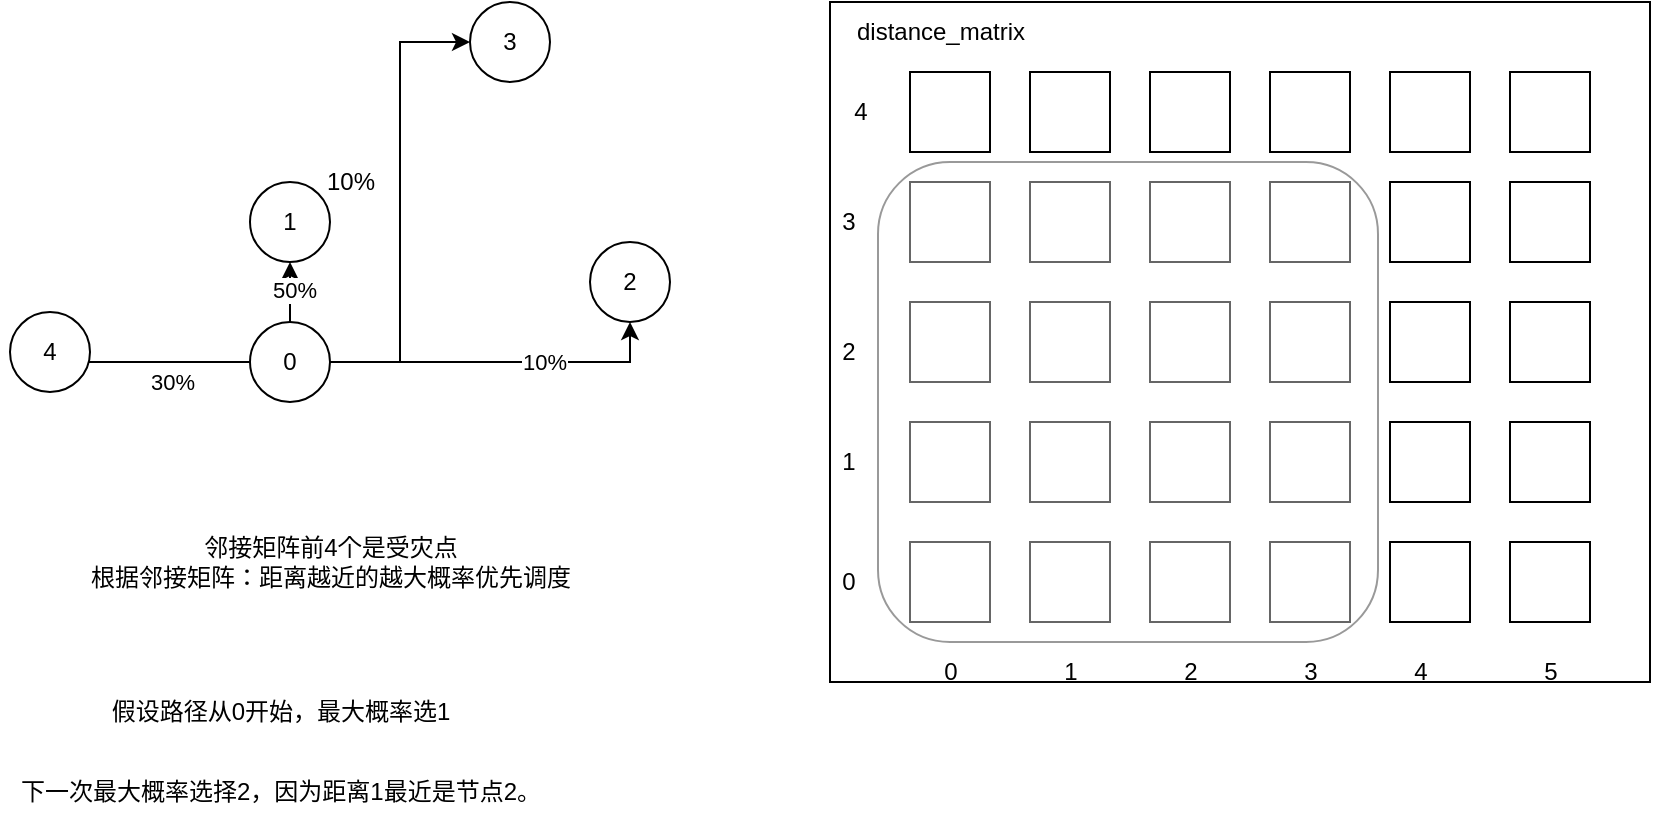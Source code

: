 <mxfile version="21.1.8" type="github">
  <diagram name="第 1 页" id="yvMRvvzwFBnm490DFMN7">
    <mxGraphModel dx="724" dy="385" grid="1" gridSize="10" guides="1" tooltips="1" connect="1" arrows="1" fold="1" page="1" pageScale="1" pageWidth="827" pageHeight="1169" math="0" shadow="0">
      <root>
        <mxCell id="0" />
        <mxCell id="1" parent="0" />
        <mxCell id="Mk_51du70GMUBHQP6ZVv-5" value="2" style="ellipse;whiteSpace=wrap;html=1;" parent="1" vertex="1">
          <mxGeometry x="300" y="140" width="40" height="40" as="geometry" />
        </mxCell>
        <mxCell id="Mk_51du70GMUBHQP6ZVv-6" value="1" style="ellipse;whiteSpace=wrap;html=1;" parent="1" vertex="1">
          <mxGeometry x="130" y="110" width="40" height="40" as="geometry" />
        </mxCell>
        <mxCell id="Mk_51du70GMUBHQP6ZVv-11" style="edgeStyle=orthogonalEdgeStyle;rounded=0;orthogonalLoop=1;jettySize=auto;html=1;entryX=0.5;entryY=1;entryDx=0;entryDy=0;" parent="1" source="Mk_51du70GMUBHQP6ZVv-7" target="Mk_51du70GMUBHQP6ZVv-6" edge="1">
          <mxGeometry relative="1" as="geometry">
            <mxPoint x="110" y="120" as="targetPoint" />
            <Array as="points" />
          </mxGeometry>
        </mxCell>
        <mxCell id="Mk_51du70GMUBHQP6ZVv-13" value="50%" style="edgeLabel;html=1;align=center;verticalAlign=middle;resizable=0;points=[];" parent="Mk_51du70GMUBHQP6ZVv-11" vertex="1" connectable="0">
          <mxGeometry x="-0.353" y="-2" relative="1" as="geometry">
            <mxPoint as="offset" />
          </mxGeometry>
        </mxCell>
        <mxCell id="Mk_51du70GMUBHQP6ZVv-12" style="edgeStyle=orthogonalEdgeStyle;rounded=0;orthogonalLoop=1;jettySize=auto;html=1;entryX=1;entryY=1;entryDx=0;entryDy=0;" parent="1" source="Mk_51du70GMUBHQP6ZVv-7" target="Mk_51du70GMUBHQP6ZVv-9" edge="1">
          <mxGeometry relative="1" as="geometry">
            <Array as="points">
              <mxPoint x="44" y="200" />
            </Array>
          </mxGeometry>
        </mxCell>
        <mxCell id="Mk_51du70GMUBHQP6ZVv-16" value="30%&lt;br&gt;" style="edgeLabel;html=1;align=center;verticalAlign=middle;resizable=0;points=[];" parent="Mk_51du70GMUBHQP6ZVv-12" vertex="1" connectable="0">
          <mxGeometry x="0.131" y="2" relative="1" as="geometry">
            <mxPoint x="14" y="8" as="offset" />
          </mxGeometry>
        </mxCell>
        <mxCell id="Mk_51du70GMUBHQP6ZVv-14" style="edgeStyle=orthogonalEdgeStyle;rounded=0;orthogonalLoop=1;jettySize=auto;html=1;entryX=0;entryY=0.5;entryDx=0;entryDy=0;" parent="1" source="Mk_51du70GMUBHQP6ZVv-7" target="Mk_51du70GMUBHQP6ZVv-8" edge="1">
          <mxGeometry relative="1" as="geometry" />
        </mxCell>
        <mxCell id="Mk_51du70GMUBHQP6ZVv-17" style="edgeStyle=orthogonalEdgeStyle;rounded=0;orthogonalLoop=1;jettySize=auto;html=1;entryX=0.5;entryY=1;entryDx=0;entryDy=0;" parent="1" source="Mk_51du70GMUBHQP6ZVv-7" target="Mk_51du70GMUBHQP6ZVv-5" edge="1">
          <mxGeometry relative="1" as="geometry" />
        </mxCell>
        <mxCell id="Mk_51du70GMUBHQP6ZVv-18" value="10%" style="edgeLabel;html=1;align=center;verticalAlign=middle;resizable=0;points=[];" parent="Mk_51du70GMUBHQP6ZVv-17" vertex="1" connectable="0">
          <mxGeometry x="0.25" relative="1" as="geometry">
            <mxPoint as="offset" />
          </mxGeometry>
        </mxCell>
        <mxCell id="Mk_51du70GMUBHQP6ZVv-7" value="0" style="ellipse;whiteSpace=wrap;html=1;" parent="1" vertex="1">
          <mxGeometry x="130" y="180" width="40" height="40" as="geometry" />
        </mxCell>
        <mxCell id="Mk_51du70GMUBHQP6ZVv-8" value="3" style="ellipse;whiteSpace=wrap;html=1;" parent="1" vertex="1">
          <mxGeometry x="240" y="20" width="40" height="40" as="geometry" />
        </mxCell>
        <mxCell id="Mk_51du70GMUBHQP6ZVv-9" value="4" style="ellipse;whiteSpace=wrap;html=1;" parent="1" vertex="1">
          <mxGeometry x="10" y="175" width="40" height="40" as="geometry" />
        </mxCell>
        <mxCell id="Mk_51du70GMUBHQP6ZVv-15" value="10%" style="text;html=1;align=center;verticalAlign=middle;resizable=0;points=[];autosize=1;strokeColor=none;fillColor=none;" parent="1" vertex="1">
          <mxGeometry x="155" y="95" width="50" height="30" as="geometry" />
        </mxCell>
        <mxCell id="Mk_51du70GMUBHQP6ZVv-19" value="" style="rounded=0;whiteSpace=wrap;html=1;" parent="1" vertex="1">
          <mxGeometry x="420" y="20" width="410" height="340" as="geometry" />
        </mxCell>
        <mxCell id="Mk_51du70GMUBHQP6ZVv-20" value="" style="rounded=0;whiteSpace=wrap;html=1;" parent="1" vertex="1">
          <mxGeometry x="460" y="290" width="40" height="40" as="geometry" />
        </mxCell>
        <mxCell id="Mk_51du70GMUBHQP6ZVv-22" value="" style="rounded=0;whiteSpace=wrap;html=1;" parent="1" vertex="1">
          <mxGeometry x="520" y="290" width="40" height="40" as="geometry" />
        </mxCell>
        <mxCell id="Mk_51du70GMUBHQP6ZVv-23" value="" style="rounded=0;whiteSpace=wrap;html=1;" parent="1" vertex="1">
          <mxGeometry x="580" y="290" width="40" height="40" as="geometry" />
        </mxCell>
        <mxCell id="Mk_51du70GMUBHQP6ZVv-24" value="" style="rounded=0;whiteSpace=wrap;html=1;" parent="1" vertex="1">
          <mxGeometry x="640" y="290" width="40" height="40" as="geometry" />
        </mxCell>
        <mxCell id="Mk_51du70GMUBHQP6ZVv-25" value="" style="rounded=0;whiteSpace=wrap;html=1;" parent="1" vertex="1">
          <mxGeometry x="700" y="290" width="40" height="40" as="geometry" />
        </mxCell>
        <mxCell id="Mk_51du70GMUBHQP6ZVv-26" value="" style="rounded=0;whiteSpace=wrap;html=1;" parent="1" vertex="1">
          <mxGeometry x="760" y="290" width="40" height="40" as="geometry" />
        </mxCell>
        <mxCell id="Mk_51du70GMUBHQP6ZVv-29" value="" style="rounded=0;whiteSpace=wrap;html=1;" parent="1" vertex="1">
          <mxGeometry x="460" y="230" width="40" height="40" as="geometry" />
        </mxCell>
        <mxCell id="Mk_51du70GMUBHQP6ZVv-30" value="" style="rounded=0;whiteSpace=wrap;html=1;" parent="1" vertex="1">
          <mxGeometry x="520" y="230" width="40" height="40" as="geometry" />
        </mxCell>
        <mxCell id="Mk_51du70GMUBHQP6ZVv-31" value="" style="rounded=0;whiteSpace=wrap;html=1;" parent="1" vertex="1">
          <mxGeometry x="580" y="230" width="40" height="40" as="geometry" />
        </mxCell>
        <mxCell id="Mk_51du70GMUBHQP6ZVv-32" value="" style="rounded=0;whiteSpace=wrap;html=1;" parent="1" vertex="1">
          <mxGeometry x="640" y="230" width="40" height="40" as="geometry" />
        </mxCell>
        <mxCell id="Mk_51du70GMUBHQP6ZVv-33" value="" style="rounded=0;whiteSpace=wrap;html=1;" parent="1" vertex="1">
          <mxGeometry x="700" y="230" width="40" height="40" as="geometry" />
        </mxCell>
        <mxCell id="Mk_51du70GMUBHQP6ZVv-34" value="" style="rounded=0;whiteSpace=wrap;html=1;" parent="1" vertex="1">
          <mxGeometry x="760" y="230" width="40" height="40" as="geometry" />
        </mxCell>
        <mxCell id="Mk_51du70GMUBHQP6ZVv-35" value="" style="rounded=0;whiteSpace=wrap;html=1;" parent="1" vertex="1">
          <mxGeometry x="460" y="170" width="40" height="40" as="geometry" />
        </mxCell>
        <mxCell id="Mk_51du70GMUBHQP6ZVv-36" value="" style="rounded=0;whiteSpace=wrap;html=1;" parent="1" vertex="1">
          <mxGeometry x="520" y="170" width="40" height="40" as="geometry" />
        </mxCell>
        <mxCell id="Mk_51du70GMUBHQP6ZVv-37" value="" style="rounded=0;whiteSpace=wrap;html=1;" parent="1" vertex="1">
          <mxGeometry x="580" y="170" width="40" height="40" as="geometry" />
        </mxCell>
        <mxCell id="Mk_51du70GMUBHQP6ZVv-38" value="" style="rounded=0;whiteSpace=wrap;html=1;" parent="1" vertex="1">
          <mxGeometry x="640" y="170" width="40" height="40" as="geometry" />
        </mxCell>
        <mxCell id="Mk_51du70GMUBHQP6ZVv-39" value="" style="rounded=0;whiteSpace=wrap;html=1;" parent="1" vertex="1">
          <mxGeometry x="700" y="170" width="40" height="40" as="geometry" />
        </mxCell>
        <mxCell id="Mk_51du70GMUBHQP6ZVv-40" value="" style="rounded=0;whiteSpace=wrap;html=1;" parent="1" vertex="1">
          <mxGeometry x="760" y="170" width="40" height="40" as="geometry" />
        </mxCell>
        <mxCell id="Mk_51du70GMUBHQP6ZVv-41" value="" style="rounded=0;whiteSpace=wrap;html=1;" parent="1" vertex="1">
          <mxGeometry x="460" y="110" width="40" height="40" as="geometry" />
        </mxCell>
        <mxCell id="Mk_51du70GMUBHQP6ZVv-42" value="" style="rounded=0;whiteSpace=wrap;html=1;" parent="1" vertex="1">
          <mxGeometry x="520" y="110" width="40" height="40" as="geometry" />
        </mxCell>
        <mxCell id="Mk_51du70GMUBHQP6ZVv-43" value="" style="rounded=0;whiteSpace=wrap;html=1;" parent="1" vertex="1">
          <mxGeometry x="580" y="110" width="40" height="40" as="geometry" />
        </mxCell>
        <mxCell id="Mk_51du70GMUBHQP6ZVv-44" value="" style="rounded=0;whiteSpace=wrap;html=1;" parent="1" vertex="1">
          <mxGeometry x="640" y="110" width="40" height="40" as="geometry" />
        </mxCell>
        <mxCell id="Mk_51du70GMUBHQP6ZVv-45" value="" style="rounded=0;whiteSpace=wrap;html=1;" parent="1" vertex="1">
          <mxGeometry x="700" y="110" width="40" height="40" as="geometry" />
        </mxCell>
        <mxCell id="Mk_51du70GMUBHQP6ZVv-46" value="" style="rounded=0;whiteSpace=wrap;html=1;" parent="1" vertex="1">
          <mxGeometry x="760" y="110" width="40" height="40" as="geometry" />
        </mxCell>
        <mxCell id="Mk_51du70GMUBHQP6ZVv-47" value="" style="rounded=0;whiteSpace=wrap;html=1;" parent="1" vertex="1">
          <mxGeometry x="460" y="55" width="40" height="40" as="geometry" />
        </mxCell>
        <mxCell id="Mk_51du70GMUBHQP6ZVv-48" value="" style="rounded=0;whiteSpace=wrap;html=1;" parent="1" vertex="1">
          <mxGeometry x="520" y="55" width="40" height="40" as="geometry" />
        </mxCell>
        <mxCell id="Mk_51du70GMUBHQP6ZVv-49" value="" style="rounded=0;whiteSpace=wrap;html=1;" parent="1" vertex="1">
          <mxGeometry x="580" y="55" width="40" height="40" as="geometry" />
        </mxCell>
        <mxCell id="Mk_51du70GMUBHQP6ZVv-50" value="" style="rounded=0;whiteSpace=wrap;html=1;" parent="1" vertex="1">
          <mxGeometry x="640" y="55" width="40" height="40" as="geometry" />
        </mxCell>
        <mxCell id="Mk_51du70GMUBHQP6ZVv-51" value="" style="rounded=0;whiteSpace=wrap;html=1;" parent="1" vertex="1">
          <mxGeometry x="700" y="55" width="40" height="40" as="geometry" />
        </mxCell>
        <mxCell id="Mk_51du70GMUBHQP6ZVv-52" value="" style="rounded=0;whiteSpace=wrap;html=1;" parent="1" vertex="1">
          <mxGeometry x="760" y="55" width="40" height="40" as="geometry" />
        </mxCell>
        <mxCell id="Mk_51du70GMUBHQP6ZVv-53" value="0" style="text;html=1;align=center;verticalAlign=middle;resizable=0;points=[];autosize=1;strokeColor=none;fillColor=none;" parent="1" vertex="1">
          <mxGeometry x="465" y="340" width="30" height="30" as="geometry" />
        </mxCell>
        <mxCell id="Mk_51du70GMUBHQP6ZVv-54" value="1" style="text;html=1;align=center;verticalAlign=middle;resizable=0;points=[];autosize=1;strokeColor=none;fillColor=none;" parent="1" vertex="1">
          <mxGeometry x="525" y="340" width="30" height="30" as="geometry" />
        </mxCell>
        <mxCell id="Mk_51du70GMUBHQP6ZVv-55" value="2" style="text;html=1;align=center;verticalAlign=middle;resizable=0;points=[];autosize=1;strokeColor=none;fillColor=none;" parent="1" vertex="1">
          <mxGeometry x="585" y="340" width="30" height="30" as="geometry" />
        </mxCell>
        <mxCell id="Mk_51du70GMUBHQP6ZVv-58" value="3" style="text;html=1;align=center;verticalAlign=middle;resizable=0;points=[];autosize=1;strokeColor=none;fillColor=none;" parent="1" vertex="1">
          <mxGeometry x="645" y="340" width="30" height="30" as="geometry" />
        </mxCell>
        <mxCell id="Mk_51du70GMUBHQP6ZVv-60" value="4" style="text;html=1;align=center;verticalAlign=middle;resizable=0;points=[];autosize=1;strokeColor=none;fillColor=none;" parent="1" vertex="1">
          <mxGeometry x="700" y="340" width="30" height="30" as="geometry" />
        </mxCell>
        <mxCell id="Mk_51du70GMUBHQP6ZVv-62" value="5" style="text;html=1;align=center;verticalAlign=middle;resizable=0;points=[];autosize=1;strokeColor=none;fillColor=none;" parent="1" vertex="1">
          <mxGeometry x="765" y="340" width="30" height="30" as="geometry" />
        </mxCell>
        <mxCell id="Mk_51du70GMUBHQP6ZVv-63" value="0" style="text;html=1;align=center;verticalAlign=middle;resizable=0;points=[];autosize=1;strokeColor=none;fillColor=none;" parent="1" vertex="1">
          <mxGeometry x="414" y="295" width="30" height="30" as="geometry" />
        </mxCell>
        <mxCell id="Mk_51du70GMUBHQP6ZVv-64" value="1" style="text;html=1;align=center;verticalAlign=middle;resizable=0;points=[];autosize=1;strokeColor=none;fillColor=none;" parent="1" vertex="1">
          <mxGeometry x="414" y="235" width="30" height="30" as="geometry" />
        </mxCell>
        <mxCell id="Mk_51du70GMUBHQP6ZVv-65" value="2" style="text;html=1;align=center;verticalAlign=middle;resizable=0;points=[];autosize=1;strokeColor=none;fillColor=none;" parent="1" vertex="1">
          <mxGeometry x="414" y="180" width="30" height="30" as="geometry" />
        </mxCell>
        <mxCell id="Mk_51du70GMUBHQP6ZVv-66" value="distance_matrix&lt;br&gt;" style="text;html=1;align=center;verticalAlign=middle;resizable=0;points=[];autosize=1;strokeColor=none;fillColor=none;" parent="1" vertex="1">
          <mxGeometry x="420" y="20" width="110" height="30" as="geometry" />
        </mxCell>
        <mxCell id="Mk_51du70GMUBHQP6ZVv-67" value="邻接矩阵前4个是受灾点&lt;br&gt;根据邻接矩阵：距离越近的越大概率优先调度" style="text;html=1;align=center;verticalAlign=middle;resizable=0;points=[];autosize=1;strokeColor=none;fillColor=none;" parent="1" vertex="1">
          <mxGeometry x="40" y="280" width="260" height="40" as="geometry" />
        </mxCell>
        <mxCell id="Mk_51du70GMUBHQP6ZVv-68" value="3" style="text;html=1;align=center;verticalAlign=middle;resizable=0;points=[];autosize=1;strokeColor=none;fillColor=none;" parent="1" vertex="1">
          <mxGeometry x="414" y="115" width="30" height="30" as="geometry" />
        </mxCell>
        <mxCell id="Mk_51du70GMUBHQP6ZVv-69" value="4" style="text;html=1;align=center;verticalAlign=middle;resizable=0;points=[];autosize=1;strokeColor=none;fillColor=none;" parent="1" vertex="1">
          <mxGeometry x="420" y="60" width="30" height="30" as="geometry" />
        </mxCell>
        <mxCell id="Mk_51du70GMUBHQP6ZVv-70" value="" style="rounded=1;whiteSpace=wrap;html=1;opacity=40;gradientColor=none;strokeColor=default;" parent="1" vertex="1">
          <mxGeometry x="444" y="100" width="250" height="240" as="geometry" />
        </mxCell>
        <mxCell id="Mk_51du70GMUBHQP6ZVv-71" value="假设路径从0开始，最大概率选1" style="text;html=1;align=center;verticalAlign=middle;resizable=0;points=[];autosize=1;strokeColor=none;fillColor=none;" parent="1" vertex="1">
          <mxGeometry x="50" y="360" width="190" height="30" as="geometry" />
        </mxCell>
        <mxCell id="Mk_51du70GMUBHQP6ZVv-72" value="下一次最大概率选择2，因为距离1最近是节点2。" style="text;html=1;align=center;verticalAlign=middle;resizable=0;points=[];autosize=1;strokeColor=none;fillColor=none;" parent="1" vertex="1">
          <mxGeometry x="5" y="400" width="280" height="30" as="geometry" />
        </mxCell>
      </root>
    </mxGraphModel>
  </diagram>
</mxfile>
